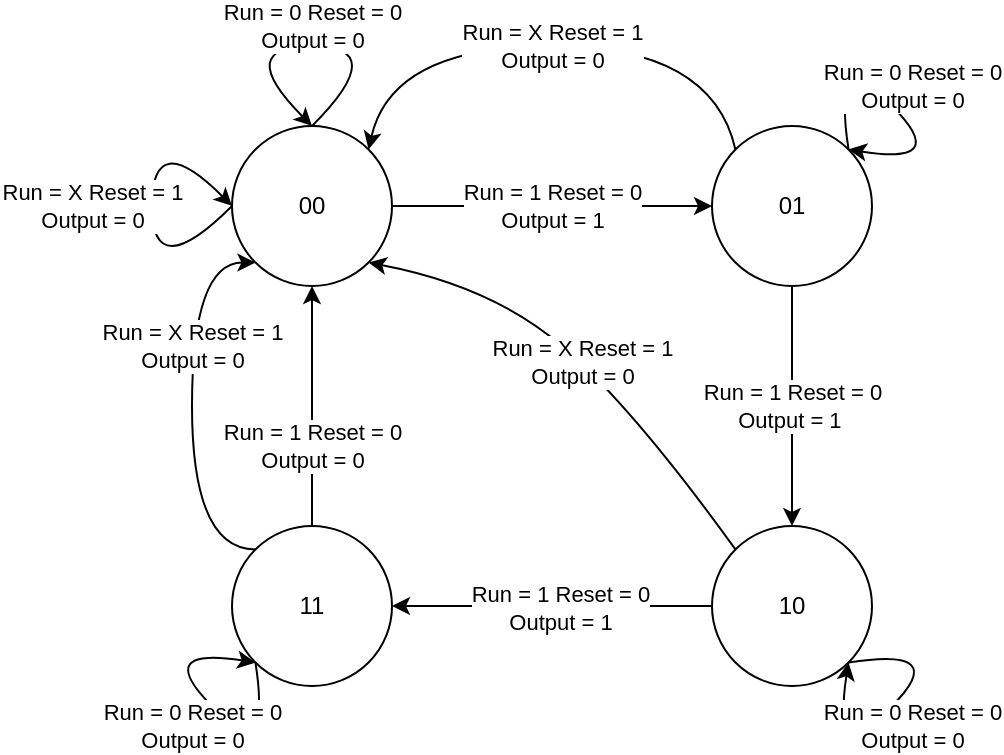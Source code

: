 <mxfile version="22.0.6" type="github">
  <diagram name="Page-1" id="2GvujRs7p5wmBkLR6vHF">
    <mxGraphModel dx="989" dy="514" grid="1" gridSize="10" guides="1" tooltips="1" connect="1" arrows="1" fold="1" page="1" pageScale="1" pageWidth="827" pageHeight="1169" math="0" shadow="0">
      <root>
        <mxCell id="0" />
        <mxCell id="1" parent="0" />
        <mxCell id="kQmA0Dz6iTqkUMhZtsGz-7" value="Run = 1 Reset = 0&lt;br&gt;Output = 1" style="edgeStyle=orthogonalEdgeStyle;rounded=0;orthogonalLoop=1;jettySize=auto;html=1;exitX=1;exitY=0.5;exitDx=0;exitDy=0;entryX=0;entryY=0.5;entryDx=0;entryDy=0;" parent="1" source="kQmA0Dz6iTqkUMhZtsGz-1" target="kQmA0Dz6iTqkUMhZtsGz-3" edge="1">
          <mxGeometry relative="1" as="geometry" />
        </mxCell>
        <mxCell id="kQmA0Dz6iTqkUMhZtsGz-1" value="00" style="ellipse;whiteSpace=wrap;html=1;" parent="1" vertex="1">
          <mxGeometry x="160" y="160" width="80" height="80" as="geometry" />
        </mxCell>
        <mxCell id="kQmA0Dz6iTqkUMhZtsGz-8" value="Run = 1 Reset = 0&lt;br&gt;Output = 1&amp;nbsp;" style="edgeStyle=orthogonalEdgeStyle;rounded=0;orthogonalLoop=1;jettySize=auto;html=1;entryX=0.5;entryY=0;entryDx=0;entryDy=0;" parent="1" source="kQmA0Dz6iTqkUMhZtsGz-3" target="kQmA0Dz6iTqkUMhZtsGz-4" edge="1">
          <mxGeometry relative="1" as="geometry" />
        </mxCell>
        <mxCell id="kQmA0Dz6iTqkUMhZtsGz-3" value="01" style="ellipse;whiteSpace=wrap;html=1;" parent="1" vertex="1">
          <mxGeometry x="400" y="160" width="80" height="80" as="geometry" />
        </mxCell>
        <mxCell id="kQmA0Dz6iTqkUMhZtsGz-9" style="edgeStyle=orthogonalEdgeStyle;rounded=0;orthogonalLoop=1;jettySize=auto;html=1;exitX=0;exitY=0.5;exitDx=0;exitDy=0;entryX=1;entryY=0.5;entryDx=0;entryDy=0;" parent="1" source="kQmA0Dz6iTqkUMhZtsGz-4" target="kQmA0Dz6iTqkUMhZtsGz-5" edge="1">
          <mxGeometry relative="1" as="geometry" />
        </mxCell>
        <mxCell id="kQmA0Dz6iTqkUMhZtsGz-23" value="Run = 1 Reset = 0&lt;br&gt;Output = 1" style="edgeLabel;html=1;align=center;verticalAlign=middle;resizable=0;points=[];" parent="kQmA0Dz6iTqkUMhZtsGz-9" vertex="1" connectable="0">
          <mxGeometry x="-0.047" y="1" relative="1" as="geometry">
            <mxPoint as="offset" />
          </mxGeometry>
        </mxCell>
        <mxCell id="kQmA0Dz6iTqkUMhZtsGz-4" value="10" style="ellipse;whiteSpace=wrap;html=1;" parent="1" vertex="1">
          <mxGeometry x="400" y="360" width="80" height="80" as="geometry" />
        </mxCell>
        <mxCell id="kQmA0Dz6iTqkUMhZtsGz-10" value="Run = 1 Reset = 0&lt;br&gt;Output = 0" style="edgeStyle=orthogonalEdgeStyle;rounded=0;orthogonalLoop=1;jettySize=auto;html=1;exitX=0.5;exitY=0;exitDx=0;exitDy=0;entryX=0.5;entryY=1;entryDx=0;entryDy=0;" parent="1" source="kQmA0Dz6iTqkUMhZtsGz-5" target="kQmA0Dz6iTqkUMhZtsGz-1" edge="1">
          <mxGeometry x="-0.333" relative="1" as="geometry">
            <mxPoint as="offset" />
          </mxGeometry>
        </mxCell>
        <mxCell id="kQmA0Dz6iTqkUMhZtsGz-27" value="Run = X Reset = 1&lt;br&gt;Output = 0" style="edgeStyle=orthogonalEdgeStyle;orthogonalLoop=1;jettySize=auto;html=1;exitX=0;exitY=0;exitDx=0;exitDy=0;entryX=0;entryY=1;entryDx=0;entryDy=0;curved=1;" parent="1" source="kQmA0Dz6iTqkUMhZtsGz-5" target="kQmA0Dz6iTqkUMhZtsGz-1" edge="1">
          <mxGeometry x="0.29" relative="1" as="geometry">
            <Array as="points">
              <mxPoint x="140" y="372" />
              <mxPoint x="140" y="228" />
            </Array>
            <mxPoint as="offset" />
          </mxGeometry>
        </mxCell>
        <mxCell id="kQmA0Dz6iTqkUMhZtsGz-5" value="11" style="ellipse;whiteSpace=wrap;html=1;" parent="1" vertex="1">
          <mxGeometry x="160" y="360" width="80" height="80" as="geometry" />
        </mxCell>
        <mxCell id="kQmA0Dz6iTqkUMhZtsGz-20" value="Run = 0 Reset = 0&lt;br&gt;Output = 0" style="curved=1;endArrow=classic;html=1;rounded=0;exitX=0.5;exitY=0;exitDx=0;exitDy=0;" parent="1" edge="1">
          <mxGeometry y="-10" width="50" height="50" relative="1" as="geometry">
            <mxPoint x="200" y="160" as="sourcePoint" />
            <mxPoint x="200" y="160" as="targetPoint" />
            <Array as="points">
              <mxPoint x="240" y="120" />
              <mxPoint x="160" y="120" />
            </Array>
            <mxPoint as="offset" />
          </mxGeometry>
        </mxCell>
        <mxCell id="kQmA0Dz6iTqkUMhZtsGz-21" value="Run = X Reset = 1&lt;br&gt;Output = 0" style="curved=1;endArrow=classic;html=1;rounded=0;exitX=0;exitY=0;exitDx=0;exitDy=0;entryX=1;entryY=0;entryDx=0;entryDy=0;" parent="1" source="kQmA0Dz6iTqkUMhZtsGz-3" target="kQmA0Dz6iTqkUMhZtsGz-1" edge="1">
          <mxGeometry width="50" height="50" relative="1" as="geometry">
            <mxPoint x="350" y="280" as="sourcePoint" />
            <mxPoint x="400" y="230" as="targetPoint" />
            <Array as="points">
              <mxPoint x="400" y="120" />
              <mxPoint x="240" y="120" />
            </Array>
            <mxPoint as="offset" />
          </mxGeometry>
        </mxCell>
        <mxCell id="kQmA0Dz6iTqkUMhZtsGz-22" value="Run = 0 Reset = 0&lt;br&gt;Output = 0" style="curved=1;endArrow=classic;html=1;rounded=0;exitX=1;exitY=0;exitDx=0;exitDy=0;entryX=1;entryY=0;entryDx=0;entryDy=0;" parent="1" edge="1" target="kQmA0Dz6iTqkUMhZtsGz-3" source="kQmA0Dz6iTqkUMhZtsGz-3">
          <mxGeometry y="14" width="50" height="50" relative="1" as="geometry">
            <mxPoint x="440" y="160" as="sourcePoint" />
            <mxPoint x="440" y="160" as="targetPoint" />
            <Array as="points">
              <mxPoint x="460" y="120" />
              <mxPoint x="520" y="180" />
            </Array>
            <mxPoint as="offset" />
          </mxGeometry>
        </mxCell>
        <mxCell id="kQmA0Dz6iTqkUMhZtsGz-24" value="Run = 0 Reset = 0&lt;br&gt;Output = 0" style="curved=1;endArrow=classic;html=1;rounded=0;entryX=1;entryY=1;entryDx=0;entryDy=0;exitX=1;exitY=1;exitDx=0;exitDy=0;" parent="1" target="kQmA0Dz6iTqkUMhZtsGz-4" edge="1" source="kQmA0Dz6iTqkUMhZtsGz-4">
          <mxGeometry y="14" width="50" height="50" relative="1" as="geometry">
            <mxPoint x="480" y="400" as="sourcePoint" />
            <mxPoint x="520" y="410" as="targetPoint" />
            <Array as="points">
              <mxPoint x="520" y="420" />
              <mxPoint x="460" y="480" />
            </Array>
            <mxPoint as="offset" />
          </mxGeometry>
        </mxCell>
        <mxCell id="kQmA0Dz6iTqkUMhZtsGz-26" value="Run = X Reset = 1&lt;br&gt;Output = 0" style="curved=1;endArrow=classic;html=1;rounded=0;exitX=0;exitY=0;exitDx=0;exitDy=0;entryX=1;entryY=1;entryDx=0;entryDy=0;" parent="1" source="kQmA0Dz6iTqkUMhZtsGz-4" target="kQmA0Dz6iTqkUMhZtsGz-1" edge="1">
          <mxGeometry width="50" height="50" relative="1" as="geometry">
            <mxPoint x="280" y="280" as="sourcePoint" />
            <mxPoint x="330" y="230" as="targetPoint" />
            <Array as="points">
              <mxPoint x="360" y="300" />
              <mxPoint x="290" y="240" />
            </Array>
          </mxGeometry>
        </mxCell>
        <mxCell id="kQmA0Dz6iTqkUMhZtsGz-29" value="Run = 0 Reset = 0&lt;br&gt;Output = 0" style="curved=1;endArrow=classic;html=1;rounded=0;exitX=0;exitY=1;exitDx=0;exitDy=0;entryX=0;entryY=1;entryDx=0;entryDy=0;" parent="1" source="kQmA0Dz6iTqkUMhZtsGz-5" target="kQmA0Dz6iTqkUMhZtsGz-5" edge="1">
          <mxGeometry y="14" width="50" height="50" relative="1" as="geometry">
            <mxPoint x="280" y="300" as="sourcePoint" />
            <mxPoint x="330" y="250" as="targetPoint" />
            <Array as="points">
              <mxPoint x="180" y="480" />
              <mxPoint x="120" y="420" />
            </Array>
            <mxPoint as="offset" />
          </mxGeometry>
        </mxCell>
        <mxCell id="kQmA0Dz6iTqkUMhZtsGz-30" value="Run = X Reset = 1&lt;br&gt;Output = 0" style="curved=1;endArrow=classic;html=1;rounded=0;exitX=0;exitY=0.5;exitDx=0;exitDy=0;entryX=0;entryY=0.5;entryDx=0;entryDy=0;" parent="1" source="kQmA0Dz6iTqkUMhZtsGz-1" target="kQmA0Dz6iTqkUMhZtsGz-1" edge="1">
          <mxGeometry y="30" width="50" height="50" relative="1" as="geometry">
            <mxPoint x="280" y="300" as="sourcePoint" />
            <mxPoint x="330" y="250" as="targetPoint" />
            <Array as="points">
              <mxPoint x="120" y="240" />
              <mxPoint x="120" y="160" />
            </Array>
            <mxPoint as="offset" />
          </mxGeometry>
        </mxCell>
      </root>
    </mxGraphModel>
  </diagram>
</mxfile>
